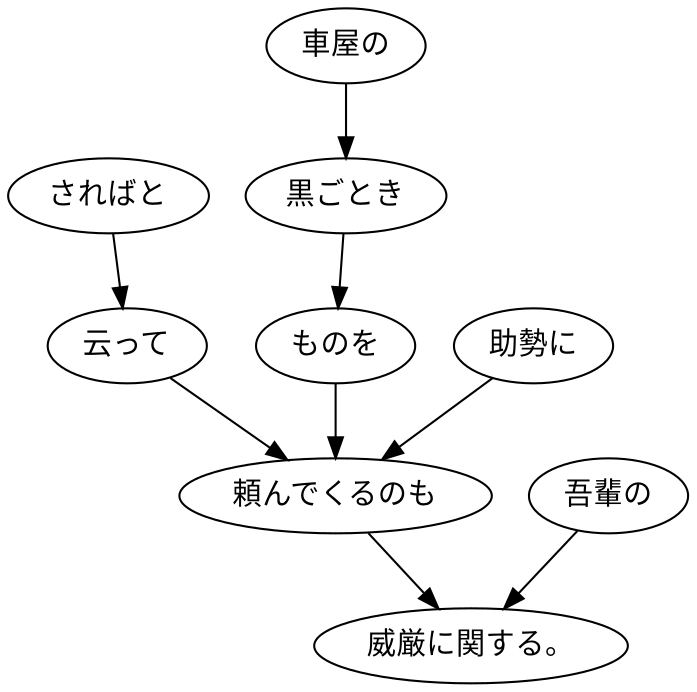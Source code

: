 digraph graph3262 {
	node0 [label="さればと"];
	node1 [label="云って"];
	node2 [label="車屋の"];
	node3 [label="黒ごとき"];
	node4 [label="ものを"];
	node5 [label="助勢に"];
	node6 [label="頼んでくるのも"];
	node7 [label="吾輩の"];
	node8 [label="威厳に関する。"];
	node0 -> node1;
	node1 -> node6;
	node2 -> node3;
	node3 -> node4;
	node4 -> node6;
	node5 -> node6;
	node6 -> node8;
	node7 -> node8;
}
